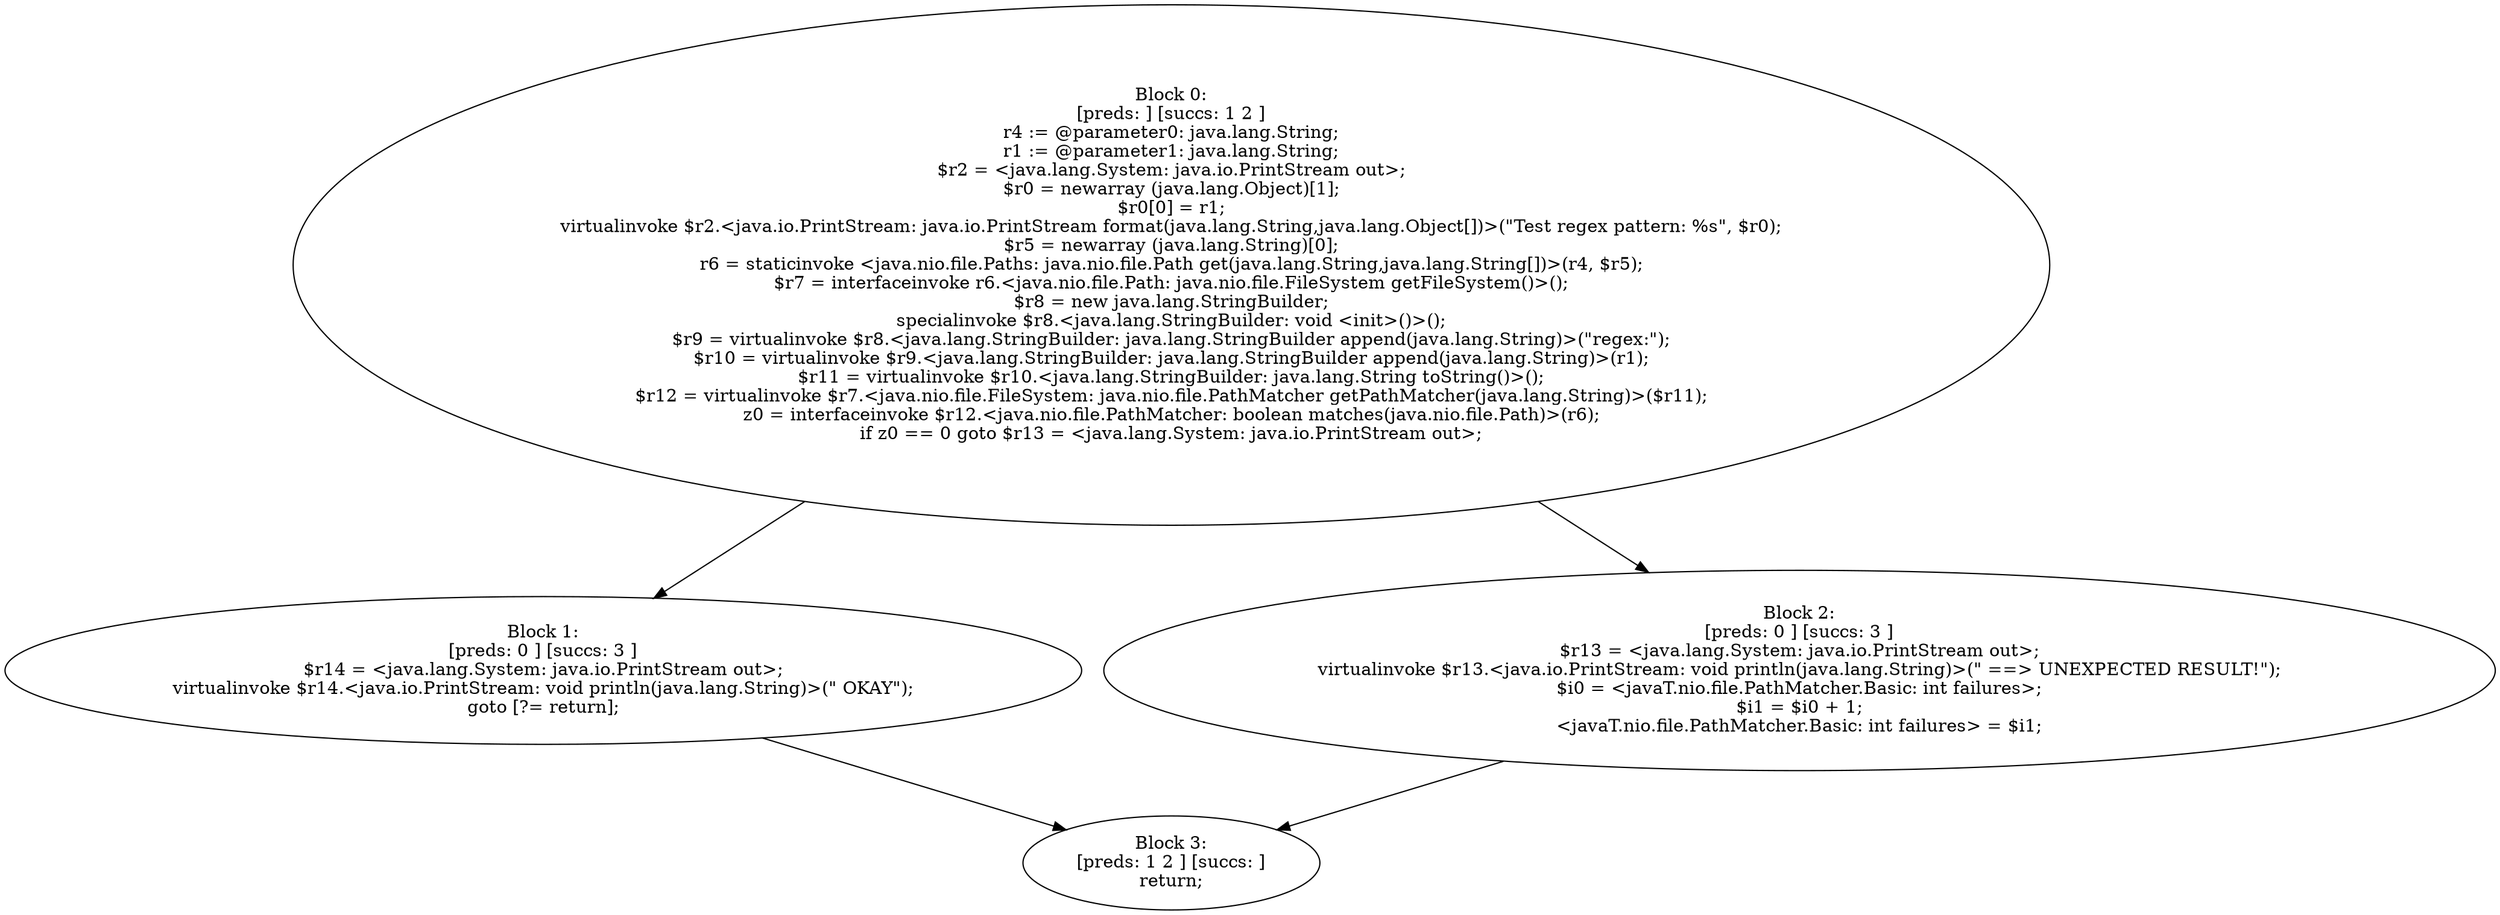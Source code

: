 digraph "unitGraph" {
    "Block 0:
[preds: ] [succs: 1 2 ]
r4 := @parameter0: java.lang.String;
r1 := @parameter1: java.lang.String;
$r2 = <java.lang.System: java.io.PrintStream out>;
$r0 = newarray (java.lang.Object)[1];
$r0[0] = r1;
virtualinvoke $r2.<java.io.PrintStream: java.io.PrintStream format(java.lang.String,java.lang.Object[])>(\"Test regex pattern: %s\", $r0);
$r5 = newarray (java.lang.String)[0];
r6 = staticinvoke <java.nio.file.Paths: java.nio.file.Path get(java.lang.String,java.lang.String[])>(r4, $r5);
$r7 = interfaceinvoke r6.<java.nio.file.Path: java.nio.file.FileSystem getFileSystem()>();
$r8 = new java.lang.StringBuilder;
specialinvoke $r8.<java.lang.StringBuilder: void <init>()>();
$r9 = virtualinvoke $r8.<java.lang.StringBuilder: java.lang.StringBuilder append(java.lang.String)>(\"regex:\");
$r10 = virtualinvoke $r9.<java.lang.StringBuilder: java.lang.StringBuilder append(java.lang.String)>(r1);
$r11 = virtualinvoke $r10.<java.lang.StringBuilder: java.lang.String toString()>();
$r12 = virtualinvoke $r7.<java.nio.file.FileSystem: java.nio.file.PathMatcher getPathMatcher(java.lang.String)>($r11);
z0 = interfaceinvoke $r12.<java.nio.file.PathMatcher: boolean matches(java.nio.file.Path)>(r6);
if z0 == 0 goto $r13 = <java.lang.System: java.io.PrintStream out>;
"
    "Block 1:
[preds: 0 ] [succs: 3 ]
$r14 = <java.lang.System: java.io.PrintStream out>;
virtualinvoke $r14.<java.io.PrintStream: void println(java.lang.String)>(\" OKAY\");
goto [?= return];
"
    "Block 2:
[preds: 0 ] [succs: 3 ]
$r13 = <java.lang.System: java.io.PrintStream out>;
virtualinvoke $r13.<java.io.PrintStream: void println(java.lang.String)>(\" ==> UNEXPECTED RESULT!\");
$i0 = <javaT.nio.file.PathMatcher.Basic: int failures>;
$i1 = $i0 + 1;
<javaT.nio.file.PathMatcher.Basic: int failures> = $i1;
"
    "Block 3:
[preds: 1 2 ] [succs: ]
return;
"
    "Block 0:
[preds: ] [succs: 1 2 ]
r4 := @parameter0: java.lang.String;
r1 := @parameter1: java.lang.String;
$r2 = <java.lang.System: java.io.PrintStream out>;
$r0 = newarray (java.lang.Object)[1];
$r0[0] = r1;
virtualinvoke $r2.<java.io.PrintStream: java.io.PrintStream format(java.lang.String,java.lang.Object[])>(\"Test regex pattern: %s\", $r0);
$r5 = newarray (java.lang.String)[0];
r6 = staticinvoke <java.nio.file.Paths: java.nio.file.Path get(java.lang.String,java.lang.String[])>(r4, $r5);
$r7 = interfaceinvoke r6.<java.nio.file.Path: java.nio.file.FileSystem getFileSystem()>();
$r8 = new java.lang.StringBuilder;
specialinvoke $r8.<java.lang.StringBuilder: void <init>()>();
$r9 = virtualinvoke $r8.<java.lang.StringBuilder: java.lang.StringBuilder append(java.lang.String)>(\"regex:\");
$r10 = virtualinvoke $r9.<java.lang.StringBuilder: java.lang.StringBuilder append(java.lang.String)>(r1);
$r11 = virtualinvoke $r10.<java.lang.StringBuilder: java.lang.String toString()>();
$r12 = virtualinvoke $r7.<java.nio.file.FileSystem: java.nio.file.PathMatcher getPathMatcher(java.lang.String)>($r11);
z0 = interfaceinvoke $r12.<java.nio.file.PathMatcher: boolean matches(java.nio.file.Path)>(r6);
if z0 == 0 goto $r13 = <java.lang.System: java.io.PrintStream out>;
"->"Block 1:
[preds: 0 ] [succs: 3 ]
$r14 = <java.lang.System: java.io.PrintStream out>;
virtualinvoke $r14.<java.io.PrintStream: void println(java.lang.String)>(\" OKAY\");
goto [?= return];
";
    "Block 0:
[preds: ] [succs: 1 2 ]
r4 := @parameter0: java.lang.String;
r1 := @parameter1: java.lang.String;
$r2 = <java.lang.System: java.io.PrintStream out>;
$r0 = newarray (java.lang.Object)[1];
$r0[0] = r1;
virtualinvoke $r2.<java.io.PrintStream: java.io.PrintStream format(java.lang.String,java.lang.Object[])>(\"Test regex pattern: %s\", $r0);
$r5 = newarray (java.lang.String)[0];
r6 = staticinvoke <java.nio.file.Paths: java.nio.file.Path get(java.lang.String,java.lang.String[])>(r4, $r5);
$r7 = interfaceinvoke r6.<java.nio.file.Path: java.nio.file.FileSystem getFileSystem()>();
$r8 = new java.lang.StringBuilder;
specialinvoke $r8.<java.lang.StringBuilder: void <init>()>();
$r9 = virtualinvoke $r8.<java.lang.StringBuilder: java.lang.StringBuilder append(java.lang.String)>(\"regex:\");
$r10 = virtualinvoke $r9.<java.lang.StringBuilder: java.lang.StringBuilder append(java.lang.String)>(r1);
$r11 = virtualinvoke $r10.<java.lang.StringBuilder: java.lang.String toString()>();
$r12 = virtualinvoke $r7.<java.nio.file.FileSystem: java.nio.file.PathMatcher getPathMatcher(java.lang.String)>($r11);
z0 = interfaceinvoke $r12.<java.nio.file.PathMatcher: boolean matches(java.nio.file.Path)>(r6);
if z0 == 0 goto $r13 = <java.lang.System: java.io.PrintStream out>;
"->"Block 2:
[preds: 0 ] [succs: 3 ]
$r13 = <java.lang.System: java.io.PrintStream out>;
virtualinvoke $r13.<java.io.PrintStream: void println(java.lang.String)>(\" ==> UNEXPECTED RESULT!\");
$i0 = <javaT.nio.file.PathMatcher.Basic: int failures>;
$i1 = $i0 + 1;
<javaT.nio.file.PathMatcher.Basic: int failures> = $i1;
";
    "Block 1:
[preds: 0 ] [succs: 3 ]
$r14 = <java.lang.System: java.io.PrintStream out>;
virtualinvoke $r14.<java.io.PrintStream: void println(java.lang.String)>(\" OKAY\");
goto [?= return];
"->"Block 3:
[preds: 1 2 ] [succs: ]
return;
";
    "Block 2:
[preds: 0 ] [succs: 3 ]
$r13 = <java.lang.System: java.io.PrintStream out>;
virtualinvoke $r13.<java.io.PrintStream: void println(java.lang.String)>(\" ==> UNEXPECTED RESULT!\");
$i0 = <javaT.nio.file.PathMatcher.Basic: int failures>;
$i1 = $i0 + 1;
<javaT.nio.file.PathMatcher.Basic: int failures> = $i1;
"->"Block 3:
[preds: 1 2 ] [succs: ]
return;
";
}
